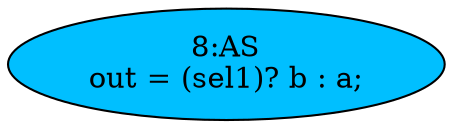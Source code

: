 strict digraph "" {
	node [label="\N"];
	"8:AS"	[ast="<pyverilog.vparser.ast.Assign object at 0x7f663b8b1610>",
		def_var="['out']",
		fillcolor=deepskyblue,
		label="8:AS
out = (sel1)? b : a;",
		statements="[]",
		style=filled,
		typ=Assign,
		use_var="['sel1', 'b', 'a']"];
}

